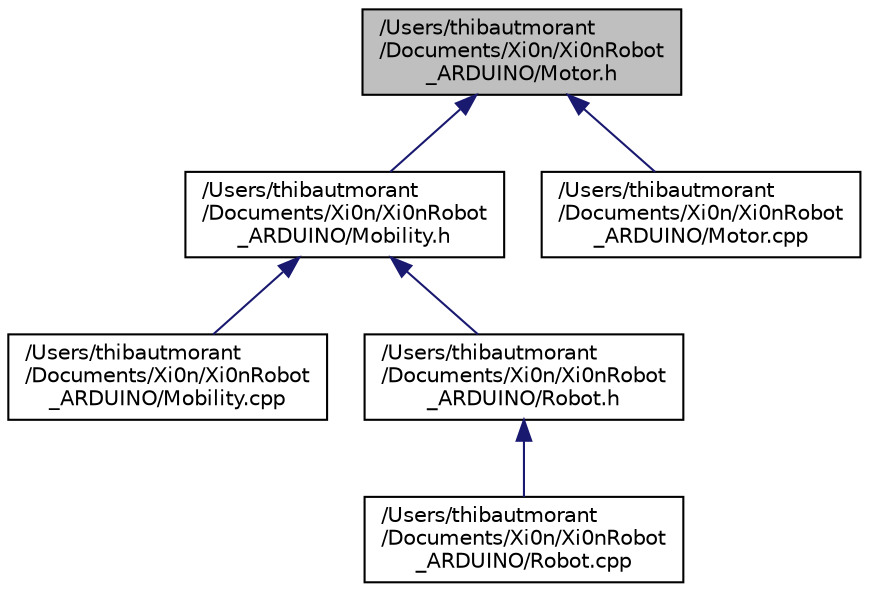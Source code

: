 digraph "/Users/thibautmorant/Documents/Xi0n/Xi0nRobot_ARDUINO/Motor.h"
{
  edge [fontname="Helvetica",fontsize="10",labelfontname="Helvetica",labelfontsize="10"];
  node [fontname="Helvetica",fontsize="10",shape=record];
  Node2 [label="/Users/thibautmorant\l/Documents/Xi0n/Xi0nRobot\l_ARDUINO/Motor.h",height=0.2,width=0.4,color="black", fillcolor="grey75", style="filled", fontcolor="black"];
  Node2 -> Node3 [dir="back",color="midnightblue",fontsize="10",style="solid"];
  Node3 [label="/Users/thibautmorant\l/Documents/Xi0n/Xi0nRobot\l_ARDUINO/Mobility.h",height=0.2,width=0.4,color="black", fillcolor="white", style="filled",URL="$_mobility_8h.html",tooltip="Mobility structure&#39;s. "];
  Node3 -> Node4 [dir="back",color="midnightblue",fontsize="10",style="solid"];
  Node4 [label="/Users/thibautmorant\l/Documents/Xi0n/Xi0nRobot\l_ARDUINO/Mobility.cpp",height=0.2,width=0.4,color="black", fillcolor="white", style="filled",URL="$_mobility_8cpp.html"];
  Node3 -> Node5 [dir="back",color="midnightblue",fontsize="10",style="solid"];
  Node5 [label="/Users/thibautmorant\l/Documents/Xi0n/Xi0nRobot\l_ARDUINO/Robot.h",height=0.2,width=0.4,color="black", fillcolor="white", style="filled",URL="$_robot_8h.html",tooltip="Robot structure&#39;s. "];
  Node5 -> Node6 [dir="back",color="midnightblue",fontsize="10",style="solid"];
  Node6 [label="/Users/thibautmorant\l/Documents/Xi0n/Xi0nRobot\l_ARDUINO/Robot.cpp",height=0.2,width=0.4,color="black", fillcolor="white", style="filled",URL="$_robot_8cpp.html"];
  Node2 -> Node7 [dir="back",color="midnightblue",fontsize="10",style="solid"];
  Node7 [label="/Users/thibautmorant\l/Documents/Xi0n/Xi0nRobot\l_ARDUINO/Motor.cpp",height=0.2,width=0.4,color="black", fillcolor="white", style="filled",URL="$_motor_8cpp.html"];
}
